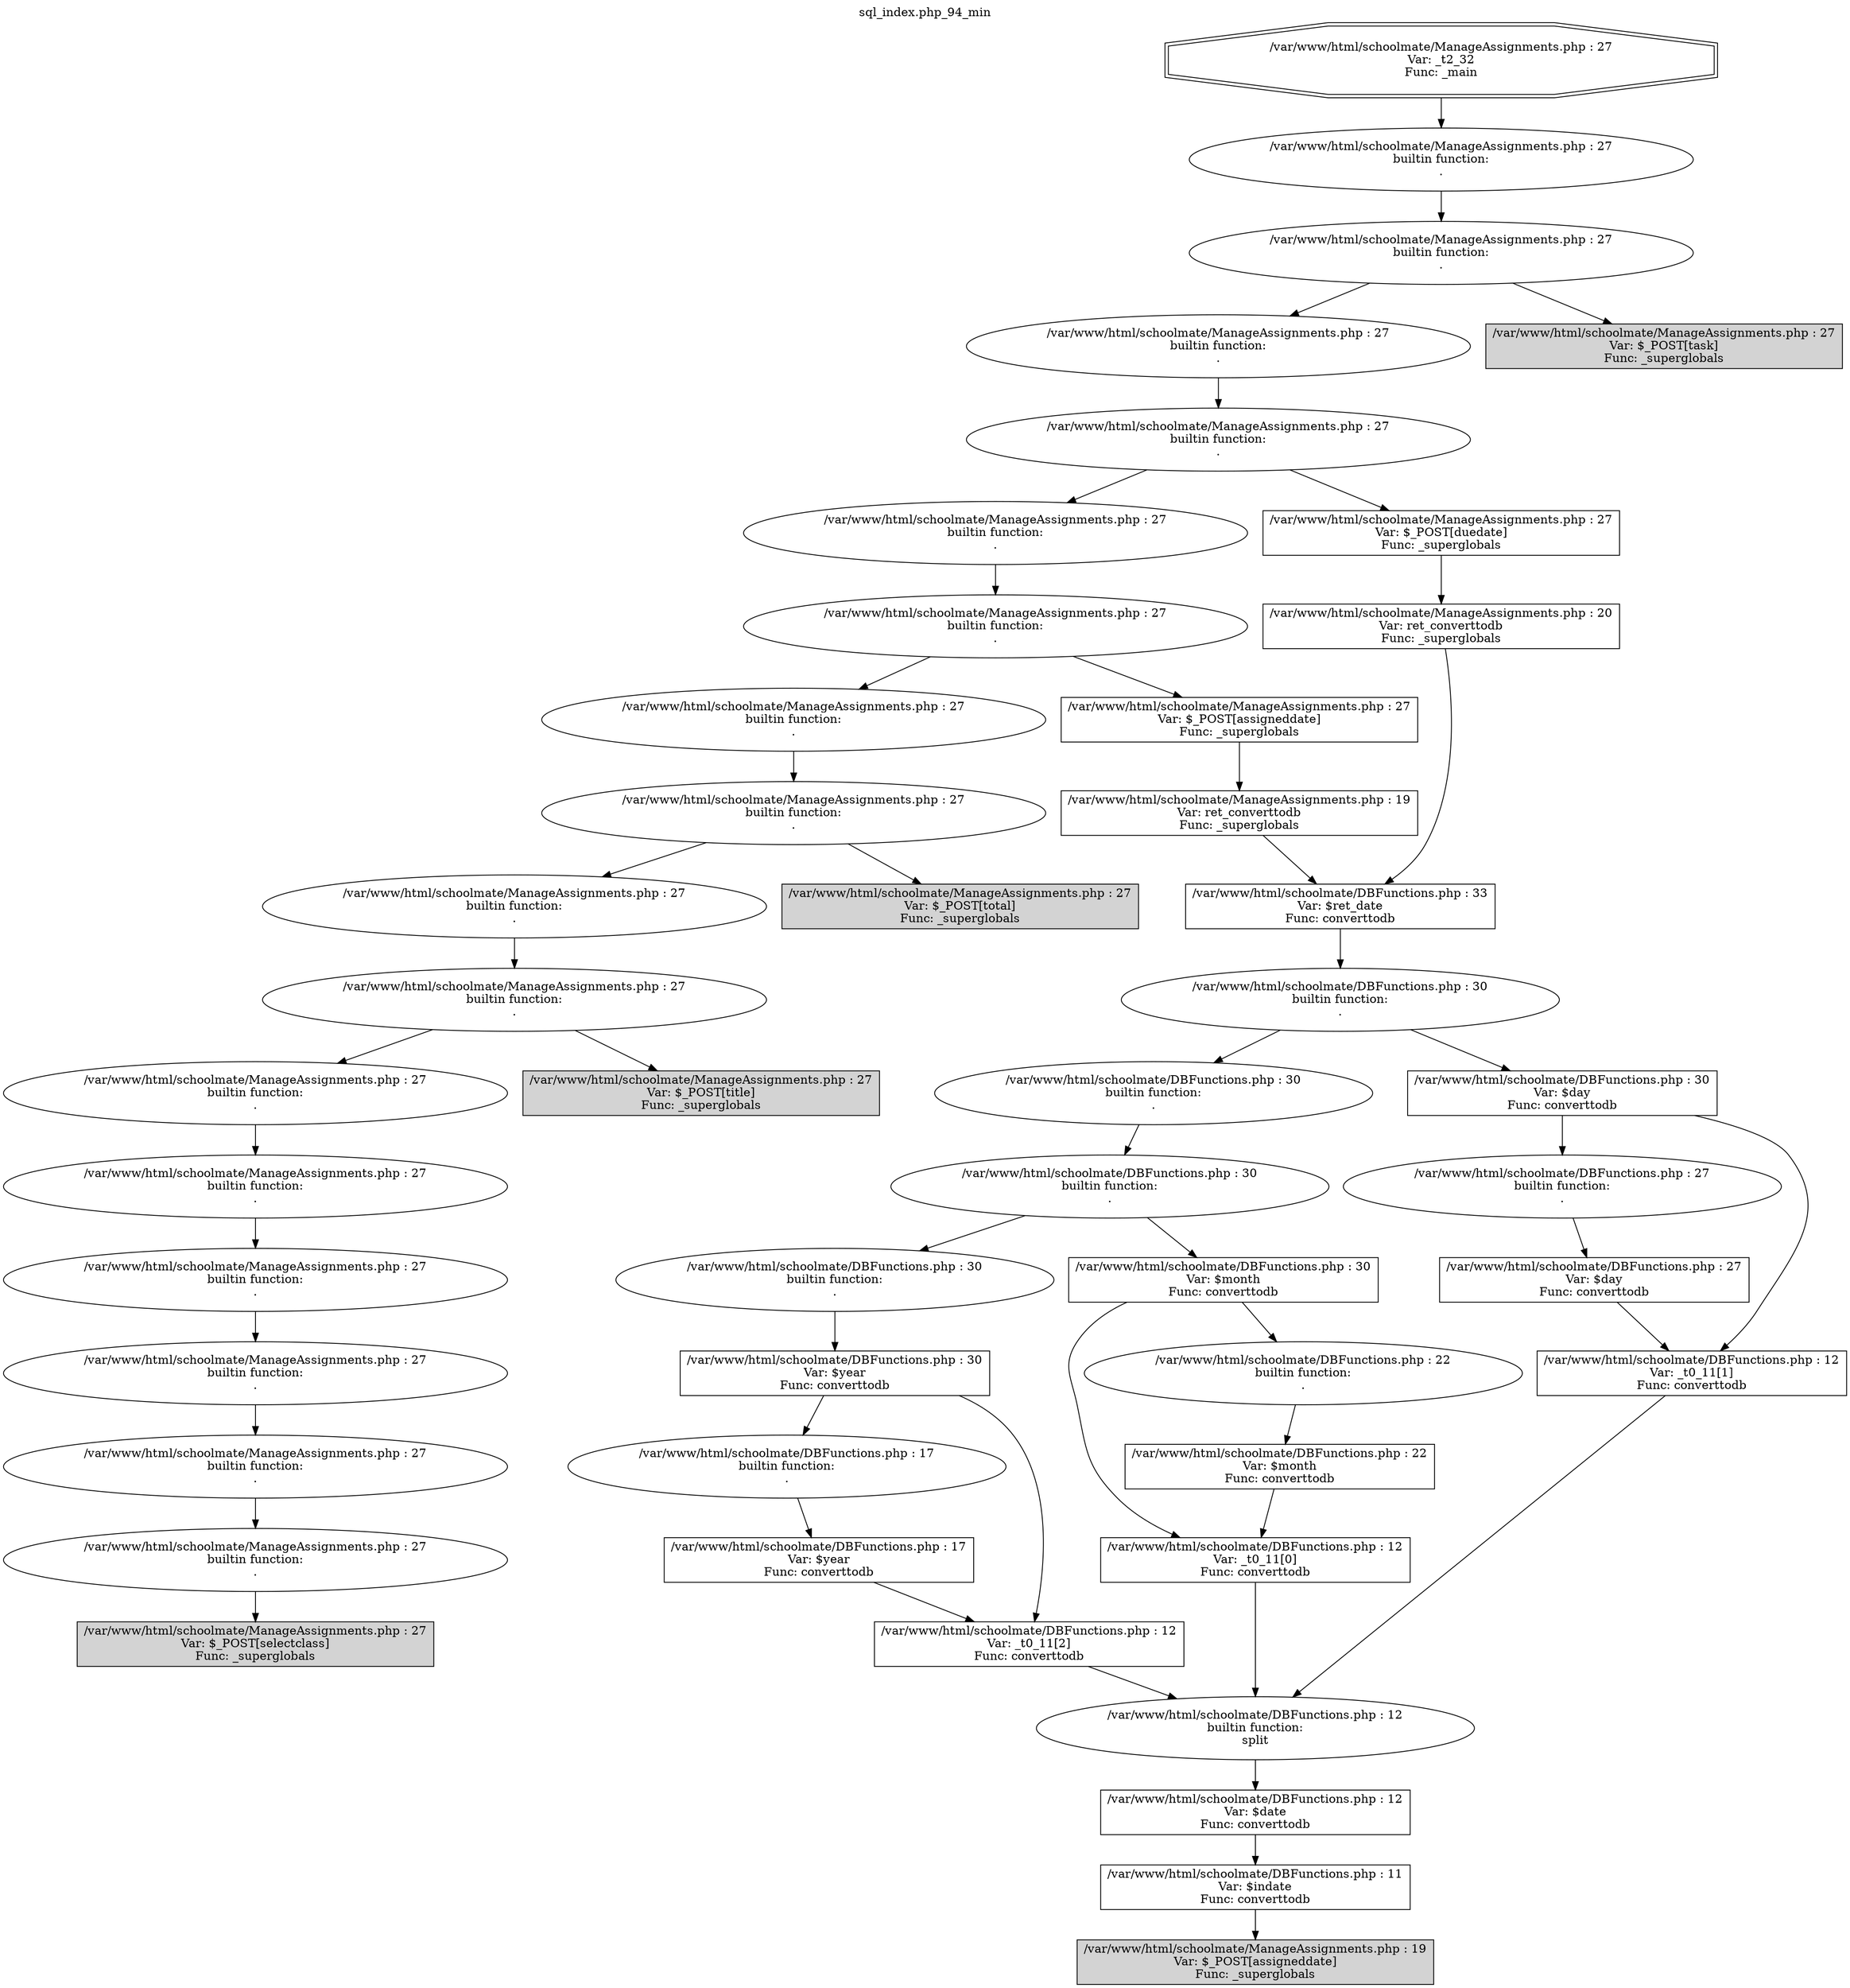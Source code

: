 digraph cfg {
  label="sql_index.php_94_min";
  labelloc=t;
  n1 [shape=doubleoctagon, label="/var/www/html/schoolmate/ManageAssignments.php : 27\nVar: _t2_32\nFunc: _main\n"];
  n2 [shape=ellipse, label="/var/www/html/schoolmate/ManageAssignments.php : 27\nbuiltin function:\n.\n"];
  n3 [shape=ellipse, label="/var/www/html/schoolmate/ManageAssignments.php : 27\nbuiltin function:\n.\n"];
  n4 [shape=ellipse, label="/var/www/html/schoolmate/ManageAssignments.php : 27\nbuiltin function:\n.\n"];
  n5 [shape=ellipse, label="/var/www/html/schoolmate/ManageAssignments.php : 27\nbuiltin function:\n.\n"];
  n6 [shape=ellipse, label="/var/www/html/schoolmate/ManageAssignments.php : 27\nbuiltin function:\n.\n"];
  n7 [shape=ellipse, label="/var/www/html/schoolmate/ManageAssignments.php : 27\nbuiltin function:\n.\n"];
  n8 [shape=ellipse, label="/var/www/html/schoolmate/ManageAssignments.php : 27\nbuiltin function:\n.\n"];
  n9 [shape=ellipse, label="/var/www/html/schoolmate/ManageAssignments.php : 27\nbuiltin function:\n.\n"];
  n10 [shape=ellipse, label="/var/www/html/schoolmate/ManageAssignments.php : 27\nbuiltin function:\n.\n"];
  n11 [shape=ellipse, label="/var/www/html/schoolmate/ManageAssignments.php : 27\nbuiltin function:\n.\n"];
  n12 [shape=ellipse, label="/var/www/html/schoolmate/ManageAssignments.php : 27\nbuiltin function:\n.\n"];
  n13 [shape=ellipse, label="/var/www/html/schoolmate/ManageAssignments.php : 27\nbuiltin function:\n.\n"];
  n14 [shape=ellipse, label="/var/www/html/schoolmate/ManageAssignments.php : 27\nbuiltin function:\n.\n"];
  n15 [shape=ellipse, label="/var/www/html/schoolmate/ManageAssignments.php : 27\nbuiltin function:\n.\n"];
  n16 [shape=ellipse, label="/var/www/html/schoolmate/ManageAssignments.php : 27\nbuiltin function:\n.\n"];
  n17 [shape=ellipse, label="/var/www/html/schoolmate/ManageAssignments.php : 27\nbuiltin function:\n.\n"];
  n18 [shape=box, label="/var/www/html/schoolmate/ManageAssignments.php : 27\nVar: $_POST[selectclass]\nFunc: _superglobals\n",style=filled];
  n19 [shape=box, label="/var/www/html/schoolmate/ManageAssignments.php : 27\nVar: $_POST[title]\nFunc: _superglobals\n",style=filled];
  n20 [shape=box, label="/var/www/html/schoolmate/ManageAssignments.php : 27\nVar: $_POST[total]\nFunc: _superglobals\n",style=filled];
  n21 [shape=box, label="/var/www/html/schoolmate/ManageAssignments.php : 27\nVar: $_POST[assigneddate]\nFunc: _superglobals\n"];
  n22 [shape=box, label="/var/www/html/schoolmate/ManageAssignments.php : 19\nVar: ret_converttodb\nFunc: _superglobals\n"];
  n23 [shape=box, label="/var/www/html/schoolmate/DBFunctions.php : 33\nVar: $ret_date\nFunc: converttodb\n"];
  n24 [shape=ellipse, label="/var/www/html/schoolmate/DBFunctions.php : 30\nbuiltin function:\n.\n"];
  n25 [shape=ellipse, label="/var/www/html/schoolmate/DBFunctions.php : 30\nbuiltin function:\n.\n"];
  n26 [shape=ellipse, label="/var/www/html/schoolmate/DBFunctions.php : 30\nbuiltin function:\n.\n"];
  n27 [shape=ellipse, label="/var/www/html/schoolmate/DBFunctions.php : 30\nbuiltin function:\n.\n"];
  n28 [shape=box, label="/var/www/html/schoolmate/DBFunctions.php : 30\nVar: $year\nFunc: converttodb\n"];
  n29 [shape=ellipse, label="/var/www/html/schoolmate/DBFunctions.php : 17\nbuiltin function:\n.\n"];
  n30 [shape=box, label="/var/www/html/schoolmate/DBFunctions.php : 17\nVar: $year\nFunc: converttodb\n"];
  n31 [shape=box, label="/var/www/html/schoolmate/DBFunctions.php : 12\nVar: _t0_11[2]\nFunc: converttodb\n"];
  n32 [shape=ellipse, label="/var/www/html/schoolmate/DBFunctions.php : 12\nbuiltin function:\nsplit\n"];
  n33 [shape=box, label="/var/www/html/schoolmate/DBFunctions.php : 12\nVar: $date\nFunc: converttodb\n"];
  n34 [shape=box, label="/var/www/html/schoolmate/DBFunctions.php : 11\nVar: $indate\nFunc: converttodb\n"];
  n35 [shape=box, label="/var/www/html/schoolmate/ManageAssignments.php : 19\nVar: $_POST[assigneddate]\nFunc: _superglobals\n",style=filled];
  n36 [shape=box, label="/var/www/html/schoolmate/DBFunctions.php : 30\nVar: $month\nFunc: converttodb\n"];
  n37 [shape=box, label="/var/www/html/schoolmate/DBFunctions.php : 12\nVar: _t0_11[0]\nFunc: converttodb\n"];
  n38 [shape=ellipse, label="/var/www/html/schoolmate/DBFunctions.php : 22\nbuiltin function:\n.\n"];
  n39 [shape=box, label="/var/www/html/schoolmate/DBFunctions.php : 22\nVar: $month\nFunc: converttodb\n"];
  n40 [shape=box, label="/var/www/html/schoolmate/DBFunctions.php : 30\nVar: $day\nFunc: converttodb\n"];
  n41 [shape=ellipse, label="/var/www/html/schoolmate/DBFunctions.php : 27\nbuiltin function:\n.\n"];
  n42 [shape=box, label="/var/www/html/schoolmate/DBFunctions.php : 27\nVar: $day\nFunc: converttodb\n"];
  n43 [shape=box, label="/var/www/html/schoolmate/DBFunctions.php : 12\nVar: _t0_11[1]\nFunc: converttodb\n"];
  n44 [shape=box, label="/var/www/html/schoolmate/ManageAssignments.php : 27\nVar: $_POST[duedate]\nFunc: _superglobals\n"];
  n45 [shape=box, label="/var/www/html/schoolmate/ManageAssignments.php : 20\nVar: ret_converttodb\nFunc: _superglobals\n"];
  n46 [shape=box, label="/var/www/html/schoolmate/ManageAssignments.php : 27\nVar: $_POST[task]\nFunc: _superglobals\n",style=filled];
  n1 -> n2;
  n2 -> n3;
  n3 -> n4;
  n3 -> n46;
  n4 -> n5;
  n5 -> n6;
  n5 -> n44;
  n6 -> n7;
  n7 -> n8;
  n7 -> n21;
  n8 -> n9;
  n9 -> n10;
  n9 -> n20;
  n10 -> n11;
  n11 -> n12;
  n11 -> n19;
  n12 -> n13;
  n13 -> n14;
  n14 -> n15;
  n15 -> n16;
  n16 -> n17;
  n17 -> n18;
  n21 -> n22;
  n22 -> n23;
  n23 -> n24;
  n24 -> n25;
  n24 -> n40;
  n25 -> n26;
  n26 -> n27;
  n26 -> n36;
  n27 -> n28;
  n28 -> n29;
  n28 -> n31;
  n29 -> n30;
  n30 -> n31;
  n31 -> n32;
  n32 -> n33;
  n33 -> n34;
  n34 -> n35;
  n36 -> n37;
  n36 -> n38;
  n37 -> n32;
  n38 -> n39;
  n39 -> n37;
  n40 -> n41;
  n40 -> n43;
  n41 -> n42;
  n42 -> n43;
  n43 -> n32;
  n44 -> n45;
  n45 -> n23;
}
